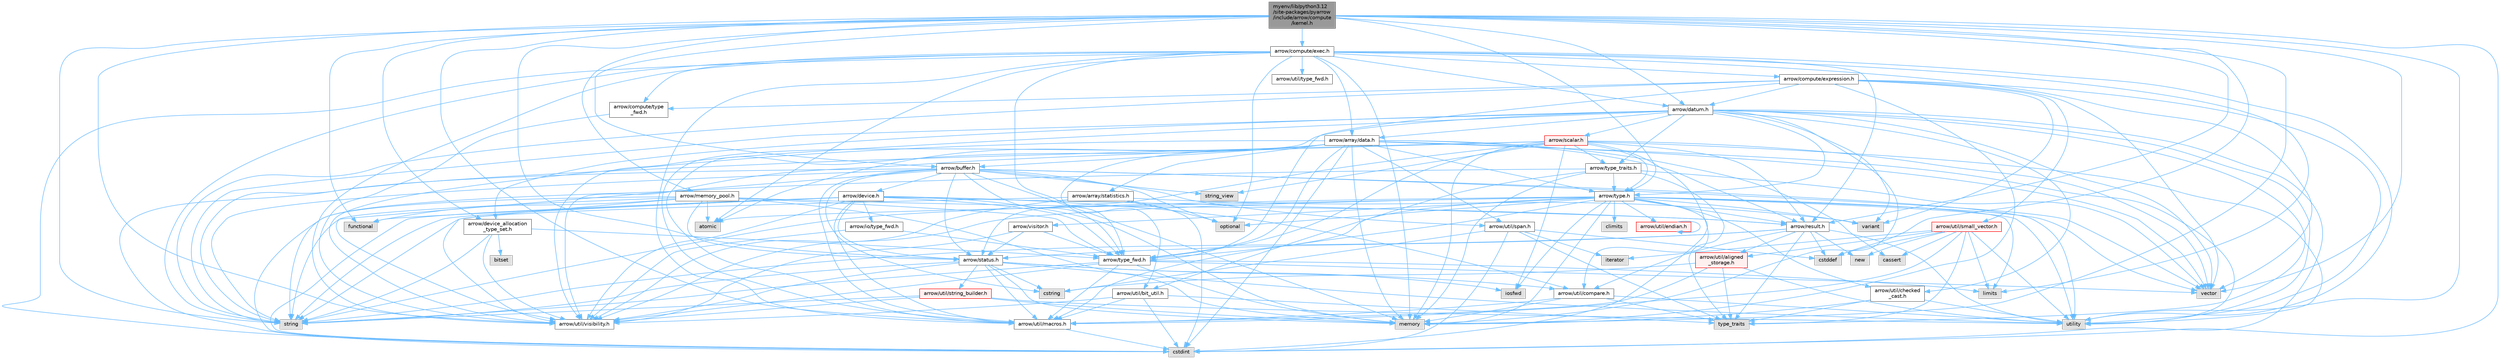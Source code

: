 digraph "myenv/lib/python3.12/site-packages/pyarrow/include/arrow/compute/kernel.h"
{
 // LATEX_PDF_SIZE
  bgcolor="transparent";
  edge [fontname=Helvetica,fontsize=10,labelfontname=Helvetica,labelfontsize=10];
  node [fontname=Helvetica,fontsize=10,shape=box,height=0.2,width=0.4];
  Node1 [id="Node000001",label="myenv/lib/python3.12\l/site-packages/pyarrow\l/include/arrow/compute\l/kernel.h",height=0.2,width=0.4,color="gray40", fillcolor="grey60", style="filled", fontcolor="black",tooltip=" "];
  Node1 -> Node2 [id="edge1_Node000001_Node000002",color="steelblue1",style="solid",tooltip=" "];
  Node2 [id="Node000002",label="cstddef",height=0.2,width=0.4,color="grey60", fillcolor="#E0E0E0", style="filled",tooltip=" "];
  Node1 -> Node3 [id="edge2_Node000001_Node000003",color="steelblue1",style="solid",tooltip=" "];
  Node3 [id="Node000003",label="cstdint",height=0.2,width=0.4,color="grey60", fillcolor="#E0E0E0", style="filled",tooltip=" "];
  Node1 -> Node4 [id="edge3_Node000001_Node000004",color="steelblue1",style="solid",tooltip=" "];
  Node4 [id="Node000004",label="functional",height=0.2,width=0.4,color="grey60", fillcolor="#E0E0E0", style="filled",tooltip=" "];
  Node1 -> Node5 [id="edge4_Node000001_Node000005",color="steelblue1",style="solid",tooltip=" "];
  Node5 [id="Node000005",label="memory",height=0.2,width=0.4,color="grey60", fillcolor="#E0E0E0", style="filled",tooltip=" "];
  Node1 -> Node6 [id="edge5_Node000001_Node000006",color="steelblue1",style="solid",tooltip=" "];
  Node6 [id="Node000006",label="string",height=0.2,width=0.4,color="grey60", fillcolor="#E0E0E0", style="filled",tooltip=" "];
  Node1 -> Node7 [id="edge6_Node000001_Node000007",color="steelblue1",style="solid",tooltip=" "];
  Node7 [id="Node000007",label="utility",height=0.2,width=0.4,color="grey60", fillcolor="#E0E0E0", style="filled",tooltip=" "];
  Node1 -> Node8 [id="edge7_Node000001_Node000008",color="steelblue1",style="solid",tooltip=" "];
  Node8 [id="Node000008",label="vector",height=0.2,width=0.4,color="grey60", fillcolor="#E0E0E0", style="filled",tooltip=" "];
  Node1 -> Node9 [id="edge8_Node000001_Node000009",color="steelblue1",style="solid",tooltip=" "];
  Node9 [id="Node000009",label="arrow/buffer.h",height=0.2,width=0.4,color="grey40", fillcolor="white", style="filled",URL="$buffer_8h.html",tooltip=" "];
  Node9 -> Node3 [id="edge9_Node000009_Node000003",color="steelblue1",style="solid",tooltip=" "];
  Node9 -> Node10 [id="edge10_Node000009_Node000010",color="steelblue1",style="solid",tooltip=" "];
  Node10 [id="Node000010",label="cstring",height=0.2,width=0.4,color="grey60", fillcolor="#E0E0E0", style="filled",tooltip=" "];
  Node9 -> Node5 [id="edge11_Node000009_Node000005",color="steelblue1",style="solid",tooltip=" "];
  Node9 -> Node11 [id="edge12_Node000009_Node000011",color="steelblue1",style="solid",tooltip=" "];
  Node11 [id="Node000011",label="optional",height=0.2,width=0.4,color="grey60", fillcolor="#E0E0E0", style="filled",tooltip=" "];
  Node9 -> Node6 [id="edge13_Node000009_Node000006",color="steelblue1",style="solid",tooltip=" "];
  Node9 -> Node12 [id="edge14_Node000009_Node000012",color="steelblue1",style="solid",tooltip=" "];
  Node12 [id="Node000012",label="string_view",height=0.2,width=0.4,color="grey60", fillcolor="#E0E0E0", style="filled",tooltip=" "];
  Node9 -> Node7 [id="edge15_Node000009_Node000007",color="steelblue1",style="solid",tooltip=" "];
  Node9 -> Node8 [id="edge16_Node000009_Node000008",color="steelblue1",style="solid",tooltip=" "];
  Node9 -> Node13 [id="edge17_Node000009_Node000013",color="steelblue1",style="solid",tooltip=" "];
  Node13 [id="Node000013",label="arrow/device.h",height=0.2,width=0.4,color="grey40", fillcolor="white", style="filled",URL="$device_8h.html",tooltip=" "];
  Node13 -> Node3 [id="edge18_Node000013_Node000003",color="steelblue1",style="solid",tooltip=" "];
  Node13 -> Node4 [id="edge19_Node000013_Node000004",color="steelblue1",style="solid",tooltip=" "];
  Node13 -> Node5 [id="edge20_Node000013_Node000005",color="steelblue1",style="solid",tooltip=" "];
  Node13 -> Node6 [id="edge21_Node000013_Node000006",color="steelblue1",style="solid",tooltip=" "];
  Node13 -> Node14 [id="edge22_Node000013_Node000014",color="steelblue1",style="solid",tooltip=" "];
  Node14 [id="Node000014",label="arrow/io/type_fwd.h",height=0.2,width=0.4,color="grey40", fillcolor="white", style="filled",URL="$arrow_2io_2type__fwd_8h.html",tooltip=" "];
  Node14 -> Node15 [id="edge23_Node000014_Node000015",color="steelblue1",style="solid",tooltip=" "];
  Node15 [id="Node000015",label="arrow/type_fwd.h",height=0.2,width=0.4,color="grey40", fillcolor="white", style="filled",URL="$arrow_2type__fwd_8h.html",tooltip=" "];
  Node15 -> Node16 [id="edge24_Node000015_Node000016",color="steelblue1",style="solid",tooltip=" "];
  Node16 [id="Node000016",label="limits",height=0.2,width=0.4,color="grey60", fillcolor="#E0E0E0", style="filled",tooltip=" "];
  Node15 -> Node5 [id="edge25_Node000015_Node000005",color="steelblue1",style="solid",tooltip=" "];
  Node15 -> Node6 [id="edge26_Node000015_Node000006",color="steelblue1",style="solid",tooltip=" "];
  Node15 -> Node8 [id="edge27_Node000015_Node000008",color="steelblue1",style="solid",tooltip=" "];
  Node15 -> Node17 [id="edge28_Node000015_Node000017",color="steelblue1",style="solid",tooltip=" "];
  Node17 [id="Node000017",label="arrow/util/macros.h",height=0.2,width=0.4,color="grey40", fillcolor="white", style="filled",URL="$macros_8h.html",tooltip=" "];
  Node17 -> Node3 [id="edge29_Node000017_Node000003",color="steelblue1",style="solid",tooltip=" "];
  Node15 -> Node18 [id="edge30_Node000015_Node000018",color="steelblue1",style="solid",tooltip=" "];
  Node18 [id="Node000018",label="arrow/util/visibility.h",height=0.2,width=0.4,color="grey40", fillcolor="white", style="filled",URL="$include_2arrow_2util_2visibility_8h.html",tooltip=" "];
  Node14 -> Node18 [id="edge31_Node000014_Node000018",color="steelblue1",style="solid",tooltip=" "];
  Node13 -> Node19 [id="edge32_Node000013_Node000019",color="steelblue1",style="solid",tooltip=" "];
  Node19 [id="Node000019",label="arrow/result.h",height=0.2,width=0.4,color="grey40", fillcolor="white", style="filled",URL="$result_8h.html",tooltip=" "];
  Node19 -> Node2 [id="edge33_Node000019_Node000002",color="steelblue1",style="solid",tooltip=" "];
  Node19 -> Node20 [id="edge34_Node000019_Node000020",color="steelblue1",style="solid",tooltip=" "];
  Node20 [id="Node000020",label="new",height=0.2,width=0.4,color="grey60", fillcolor="#E0E0E0", style="filled",tooltip=" "];
  Node19 -> Node6 [id="edge35_Node000019_Node000006",color="steelblue1",style="solid",tooltip=" "];
  Node19 -> Node21 [id="edge36_Node000019_Node000021",color="steelblue1",style="solid",tooltip=" "];
  Node21 [id="Node000021",label="type_traits",height=0.2,width=0.4,color="grey60", fillcolor="#E0E0E0", style="filled",tooltip=" "];
  Node19 -> Node7 [id="edge37_Node000019_Node000007",color="steelblue1",style="solid",tooltip=" "];
  Node19 -> Node22 [id="edge38_Node000019_Node000022",color="steelblue1",style="solid",tooltip=" "];
  Node22 [id="Node000022",label="arrow/status.h",height=0.2,width=0.4,color="grey40", fillcolor="white", style="filled",URL="$status_8h.html",tooltip=" "];
  Node22 -> Node10 [id="edge39_Node000022_Node000010",color="steelblue1",style="solid",tooltip=" "];
  Node22 -> Node23 [id="edge40_Node000022_Node000023",color="steelblue1",style="solid",tooltip=" "];
  Node23 [id="Node000023",label="iosfwd",height=0.2,width=0.4,color="grey60", fillcolor="#E0E0E0", style="filled",tooltip=" "];
  Node22 -> Node5 [id="edge41_Node000022_Node000005",color="steelblue1",style="solid",tooltip=" "];
  Node22 -> Node6 [id="edge42_Node000022_Node000006",color="steelblue1",style="solid",tooltip=" "];
  Node22 -> Node7 [id="edge43_Node000022_Node000007",color="steelblue1",style="solid",tooltip=" "];
  Node22 -> Node24 [id="edge44_Node000022_Node000024",color="steelblue1",style="solid",tooltip=" "];
  Node24 [id="Node000024",label="arrow/util/compare.h",height=0.2,width=0.4,color="grey40", fillcolor="white", style="filled",URL="$util_2compare_8h.html",tooltip=" "];
  Node24 -> Node5 [id="edge45_Node000024_Node000005",color="steelblue1",style="solid",tooltip=" "];
  Node24 -> Node21 [id="edge46_Node000024_Node000021",color="steelblue1",style="solid",tooltip=" "];
  Node24 -> Node7 [id="edge47_Node000024_Node000007",color="steelblue1",style="solid",tooltip=" "];
  Node24 -> Node17 [id="edge48_Node000024_Node000017",color="steelblue1",style="solid",tooltip=" "];
  Node22 -> Node17 [id="edge49_Node000022_Node000017",color="steelblue1",style="solid",tooltip=" "];
  Node22 -> Node25 [id="edge50_Node000022_Node000025",color="steelblue1",style="solid",tooltip=" "];
  Node25 [id="Node000025",label="arrow/util/string_builder.h",height=0.2,width=0.4,color="red", fillcolor="#FFF0F0", style="filled",URL="$string__builder_8h.html",tooltip=" "];
  Node25 -> Node5 [id="edge51_Node000025_Node000005",color="steelblue1",style="solid",tooltip=" "];
  Node25 -> Node6 [id="edge52_Node000025_Node000006",color="steelblue1",style="solid",tooltip=" "];
  Node25 -> Node7 [id="edge53_Node000025_Node000007",color="steelblue1",style="solid",tooltip=" "];
  Node25 -> Node18 [id="edge54_Node000025_Node000018",color="steelblue1",style="solid",tooltip=" "];
  Node22 -> Node18 [id="edge55_Node000022_Node000018",color="steelblue1",style="solid",tooltip=" "];
  Node19 -> Node27 [id="edge56_Node000019_Node000027",color="steelblue1",style="solid",tooltip=" "];
  Node27 [id="Node000027",label="arrow/util/aligned\l_storage.h",height=0.2,width=0.4,color="red", fillcolor="#FFF0F0", style="filled",URL="$aligned__storage_8h.html",tooltip=" "];
  Node27 -> Node10 [id="edge57_Node000027_Node000010",color="steelblue1",style="solid",tooltip=" "];
  Node27 -> Node21 [id="edge58_Node000027_Node000021",color="steelblue1",style="solid",tooltip=" "];
  Node27 -> Node7 [id="edge59_Node000027_Node000007",color="steelblue1",style="solid",tooltip=" "];
  Node27 -> Node17 [id="edge60_Node000027_Node000017",color="steelblue1",style="solid",tooltip=" "];
  Node19 -> Node24 [id="edge61_Node000019_Node000024",color="steelblue1",style="solid",tooltip=" "];
  Node13 -> Node22 [id="edge62_Node000013_Node000022",color="steelblue1",style="solid",tooltip=" "];
  Node13 -> Node15 [id="edge63_Node000013_Node000015",color="steelblue1",style="solid",tooltip=" "];
  Node13 -> Node24 [id="edge64_Node000013_Node000024",color="steelblue1",style="solid",tooltip=" "];
  Node13 -> Node17 [id="edge65_Node000013_Node000017",color="steelblue1",style="solid",tooltip=" "];
  Node13 -> Node18 [id="edge66_Node000013_Node000018",color="steelblue1",style="solid",tooltip=" "];
  Node9 -> Node22 [id="edge67_Node000009_Node000022",color="steelblue1",style="solid",tooltip=" "];
  Node9 -> Node15 [id="edge68_Node000009_Node000015",color="steelblue1",style="solid",tooltip=" "];
  Node9 -> Node17 [id="edge69_Node000009_Node000017",color="steelblue1",style="solid",tooltip=" "];
  Node9 -> Node29 [id="edge70_Node000009_Node000029",color="steelblue1",style="solid",tooltip=" "];
  Node29 [id="Node000029",label="arrow/util/span.h",height=0.2,width=0.4,color="grey40", fillcolor="white", style="filled",URL="$span_8h.html",tooltip=" "];
  Node29 -> Node2 [id="edge71_Node000029_Node000002",color="steelblue1",style="solid",tooltip=" "];
  Node29 -> Node3 [id="edge72_Node000029_Node000003",color="steelblue1",style="solid",tooltip=" "];
  Node29 -> Node10 [id="edge73_Node000029_Node000010",color="steelblue1",style="solid",tooltip=" "];
  Node29 -> Node30 [id="edge74_Node000029_Node000030",color="steelblue1",style="solid",tooltip=" "];
  Node30 [id="Node000030",label="iterator",height=0.2,width=0.4,color="grey60", fillcolor="#E0E0E0", style="filled",tooltip=" "];
  Node29 -> Node21 [id="edge75_Node000029_Node000021",color="steelblue1",style="solid",tooltip=" "];
  Node9 -> Node18 [id="edge76_Node000009_Node000018",color="steelblue1",style="solid",tooltip=" "];
  Node1 -> Node31 [id="edge77_Node000001_Node000031",color="steelblue1",style="solid",tooltip=" "];
  Node31 [id="Node000031",label="arrow/compute/exec.h",height=0.2,width=0.4,color="grey40", fillcolor="white", style="filled",URL="$exec_8h.html",tooltip=" "];
  Node31 -> Node32 [id="edge78_Node000031_Node000032",color="steelblue1",style="solid",tooltip=" "];
  Node32 [id="Node000032",label="atomic",height=0.2,width=0.4,color="grey60", fillcolor="#E0E0E0", style="filled",tooltip=" "];
  Node31 -> Node3 [id="edge79_Node000031_Node000003",color="steelblue1",style="solid",tooltip=" "];
  Node31 -> Node16 [id="edge80_Node000031_Node000016",color="steelblue1",style="solid",tooltip=" "];
  Node31 -> Node5 [id="edge81_Node000031_Node000005",color="steelblue1",style="solid",tooltip=" "];
  Node31 -> Node11 [id="edge82_Node000031_Node000011",color="steelblue1",style="solid",tooltip=" "];
  Node31 -> Node6 [id="edge83_Node000031_Node000006",color="steelblue1",style="solid",tooltip=" "];
  Node31 -> Node7 [id="edge84_Node000031_Node000007",color="steelblue1",style="solid",tooltip=" "];
  Node31 -> Node8 [id="edge85_Node000031_Node000008",color="steelblue1",style="solid",tooltip=" "];
  Node31 -> Node33 [id="edge86_Node000031_Node000033",color="steelblue1",style="solid",tooltip=" "];
  Node33 [id="Node000033",label="arrow/array/data.h",height=0.2,width=0.4,color="grey40", fillcolor="white", style="filled",URL="$data_8h.html",tooltip=" "];
  Node33 -> Node32 [id="edge87_Node000033_Node000032",color="steelblue1",style="solid",tooltip=" "];
  Node33 -> Node34 [id="edge88_Node000033_Node000034",color="steelblue1",style="solid",tooltip=" "];
  Node34 [id="Node000034",label="cassert",height=0.2,width=0.4,color="grey60", fillcolor="#E0E0E0", style="filled",tooltip=" "];
  Node33 -> Node3 [id="edge89_Node000033_Node000003",color="steelblue1",style="solid",tooltip=" "];
  Node33 -> Node5 [id="edge90_Node000033_Node000005",color="steelblue1",style="solid",tooltip=" "];
  Node33 -> Node7 [id="edge91_Node000033_Node000007",color="steelblue1",style="solid",tooltip=" "];
  Node33 -> Node8 [id="edge92_Node000033_Node000008",color="steelblue1",style="solid",tooltip=" "];
  Node33 -> Node35 [id="edge93_Node000033_Node000035",color="steelblue1",style="solid",tooltip=" "];
  Node35 [id="Node000035",label="arrow/array/statistics.h",height=0.2,width=0.4,color="grey40", fillcolor="white", style="filled",URL="$arrow_2array_2statistics_8h.html",tooltip=" "];
  Node35 -> Node3 [id="edge94_Node000035_Node000003",color="steelblue1",style="solid",tooltip=" "];
  Node35 -> Node11 [id="edge95_Node000035_Node000011",color="steelblue1",style="solid",tooltip=" "];
  Node35 -> Node6 [id="edge96_Node000035_Node000006",color="steelblue1",style="solid",tooltip=" "];
  Node35 -> Node36 [id="edge97_Node000035_Node000036",color="steelblue1",style="solid",tooltip=" "];
  Node36 [id="Node000036",label="variant",height=0.2,width=0.4,color="grey60", fillcolor="#E0E0E0", style="filled",tooltip=" "];
  Node35 -> Node18 [id="edge98_Node000035_Node000018",color="steelblue1",style="solid",tooltip=" "];
  Node33 -> Node9 [id="edge99_Node000033_Node000009",color="steelblue1",style="solid",tooltip=" "];
  Node33 -> Node19 [id="edge100_Node000033_Node000019",color="steelblue1",style="solid",tooltip=" "];
  Node33 -> Node37 [id="edge101_Node000033_Node000037",color="steelblue1",style="solid",tooltip=" "];
  Node37 [id="Node000037",label="arrow/type.h",height=0.2,width=0.4,color="grey40", fillcolor="white", style="filled",URL="$type_8h.html",tooltip=" "];
  Node37 -> Node32 [id="edge102_Node000037_Node000032",color="steelblue1",style="solid",tooltip=" "];
  Node37 -> Node38 [id="edge103_Node000037_Node000038",color="steelblue1",style="solid",tooltip=" "];
  Node38 [id="Node000038",label="climits",height=0.2,width=0.4,color="grey60", fillcolor="#E0E0E0", style="filled",tooltip=" "];
  Node37 -> Node3 [id="edge104_Node000037_Node000003",color="steelblue1",style="solid",tooltip=" "];
  Node37 -> Node23 [id="edge105_Node000037_Node000023",color="steelblue1",style="solid",tooltip=" "];
  Node37 -> Node16 [id="edge106_Node000037_Node000016",color="steelblue1",style="solid",tooltip=" "];
  Node37 -> Node5 [id="edge107_Node000037_Node000005",color="steelblue1",style="solid",tooltip=" "];
  Node37 -> Node11 [id="edge108_Node000037_Node000011",color="steelblue1",style="solid",tooltip=" "];
  Node37 -> Node6 [id="edge109_Node000037_Node000006",color="steelblue1",style="solid",tooltip=" "];
  Node37 -> Node7 [id="edge110_Node000037_Node000007",color="steelblue1",style="solid",tooltip=" "];
  Node37 -> Node36 [id="edge111_Node000037_Node000036",color="steelblue1",style="solid",tooltip=" "];
  Node37 -> Node8 [id="edge112_Node000037_Node000008",color="steelblue1",style="solid",tooltip=" "];
  Node37 -> Node19 [id="edge113_Node000037_Node000019",color="steelblue1",style="solid",tooltip=" "];
  Node37 -> Node15 [id="edge114_Node000037_Node000015",color="steelblue1",style="solid",tooltip=" "];
  Node37 -> Node39 [id="edge115_Node000037_Node000039",color="steelblue1",style="solid",tooltip=" "];
  Node39 [id="Node000039",label="arrow/util/checked\l_cast.h",height=0.2,width=0.4,color="grey40", fillcolor="white", style="filled",URL="$checked__cast_8h.html",tooltip=" "];
  Node39 -> Node5 [id="edge116_Node000039_Node000005",color="steelblue1",style="solid",tooltip=" "];
  Node39 -> Node21 [id="edge117_Node000039_Node000021",color="steelblue1",style="solid",tooltip=" "];
  Node39 -> Node7 [id="edge118_Node000039_Node000007",color="steelblue1",style="solid",tooltip=" "];
  Node37 -> Node40 [id="edge119_Node000037_Node000040",color="steelblue1",style="solid",tooltip=" "];
  Node40 [id="Node000040",label="arrow/util/endian.h",height=0.2,width=0.4,color="red", fillcolor="#FFF0F0", style="filled",URL="$endian_8h.html",tooltip=" "];
  Node40 -> Node40 [id="edge120_Node000040_Node000040",color="steelblue1",style="solid",tooltip=" "];
  Node37 -> Node17 [id="edge121_Node000037_Node000017",color="steelblue1",style="solid",tooltip=" "];
  Node37 -> Node18 [id="edge122_Node000037_Node000018",color="steelblue1",style="solid",tooltip=" "];
  Node37 -> Node45 [id="edge123_Node000037_Node000045",color="steelblue1",style="solid",tooltip=" "];
  Node45 [id="Node000045",label="arrow/visitor.h",height=0.2,width=0.4,color="grey40", fillcolor="white", style="filled",URL="$visitor_8h.html",tooltip=" "];
  Node45 -> Node22 [id="edge124_Node000045_Node000022",color="steelblue1",style="solid",tooltip=" "];
  Node45 -> Node15 [id="edge125_Node000045_Node000015",color="steelblue1",style="solid",tooltip=" "];
  Node45 -> Node18 [id="edge126_Node000045_Node000018",color="steelblue1",style="solid",tooltip=" "];
  Node33 -> Node15 [id="edge127_Node000033_Node000015",color="steelblue1",style="solid",tooltip=" "];
  Node33 -> Node46 [id="edge128_Node000033_Node000046",color="steelblue1",style="solid",tooltip=" "];
  Node46 [id="Node000046",label="arrow/util/bit_util.h",height=0.2,width=0.4,color="grey40", fillcolor="white", style="filled",URL="$bit__util_8h.html",tooltip=" "];
  Node46 -> Node3 [id="edge129_Node000046_Node000003",color="steelblue1",style="solid",tooltip=" "];
  Node46 -> Node21 [id="edge130_Node000046_Node000021",color="steelblue1",style="solid",tooltip=" "];
  Node46 -> Node17 [id="edge131_Node000046_Node000017",color="steelblue1",style="solid",tooltip=" "];
  Node46 -> Node18 [id="edge132_Node000046_Node000018",color="steelblue1",style="solid",tooltip=" "];
  Node33 -> Node17 [id="edge133_Node000033_Node000017",color="steelblue1",style="solid",tooltip=" "];
  Node33 -> Node29 [id="edge134_Node000033_Node000029",color="steelblue1",style="solid",tooltip=" "];
  Node33 -> Node18 [id="edge135_Node000033_Node000018",color="steelblue1",style="solid",tooltip=" "];
  Node31 -> Node47 [id="edge136_Node000031_Node000047",color="steelblue1",style="solid",tooltip=" "];
  Node47 [id="Node000047",label="arrow/compute/expression.h",height=0.2,width=0.4,color="grey40", fillcolor="white", style="filled",URL="$expression_8h.html",tooltip=" "];
  Node47 -> Node5 [id="edge137_Node000047_Node000005",color="steelblue1",style="solid",tooltip=" "];
  Node47 -> Node6 [id="edge138_Node000047_Node000006",color="steelblue1",style="solid",tooltip=" "];
  Node47 -> Node7 [id="edge139_Node000047_Node000007",color="steelblue1",style="solid",tooltip=" "];
  Node47 -> Node36 [id="edge140_Node000047_Node000036",color="steelblue1",style="solid",tooltip=" "];
  Node47 -> Node8 [id="edge141_Node000047_Node000008",color="steelblue1",style="solid",tooltip=" "];
  Node47 -> Node48 [id="edge142_Node000047_Node000048",color="steelblue1",style="solid",tooltip=" "];
  Node48 [id="Node000048",label="arrow/compute/type\l_fwd.h",height=0.2,width=0.4,color="grey40", fillcolor="white", style="filled",URL="$arrow_2compute_2type__fwd_8h.html",tooltip=" "];
  Node48 -> Node18 [id="edge143_Node000048_Node000018",color="steelblue1",style="solid",tooltip=" "];
  Node47 -> Node49 [id="edge144_Node000047_Node000049",color="steelblue1",style="solid",tooltip=" "];
  Node49 [id="Node000049",label="arrow/datum.h",height=0.2,width=0.4,color="grey40", fillcolor="white", style="filled",URL="$datum_8h.html",tooltip=" "];
  Node49 -> Node3 [id="edge145_Node000049_Node000003",color="steelblue1",style="solid",tooltip=" "];
  Node49 -> Node5 [id="edge146_Node000049_Node000005",color="steelblue1",style="solid",tooltip=" "];
  Node49 -> Node6 [id="edge147_Node000049_Node000006",color="steelblue1",style="solid",tooltip=" "];
  Node49 -> Node21 [id="edge148_Node000049_Node000021",color="steelblue1",style="solid",tooltip=" "];
  Node49 -> Node7 [id="edge149_Node000049_Node000007",color="steelblue1",style="solid",tooltip=" "];
  Node49 -> Node36 [id="edge150_Node000049_Node000036",color="steelblue1",style="solid",tooltip=" "];
  Node49 -> Node8 [id="edge151_Node000049_Node000008",color="steelblue1",style="solid",tooltip=" "];
  Node49 -> Node33 [id="edge152_Node000049_Node000033",color="steelblue1",style="solid",tooltip=" "];
  Node49 -> Node50 [id="edge153_Node000049_Node000050",color="steelblue1",style="solid",tooltip=" "];
  Node50 [id="Node000050",label="arrow/device_allocation\l_type_set.h",height=0.2,width=0.4,color="grey40", fillcolor="white", style="filled",URL="$device__allocation__type__set_8h.html",tooltip=" "];
  Node50 -> Node51 [id="edge154_Node000050_Node000051",color="steelblue1",style="solid",tooltip=" "];
  Node51 [id="Node000051",label="bitset",height=0.2,width=0.4,color="grey60", fillcolor="#E0E0E0", style="filled",tooltip=" "];
  Node50 -> Node6 [id="edge155_Node000050_Node000006",color="steelblue1",style="solid",tooltip=" "];
  Node50 -> Node15 [id="edge156_Node000050_Node000015",color="steelblue1",style="solid",tooltip=" "];
  Node50 -> Node18 [id="edge157_Node000050_Node000018",color="steelblue1",style="solid",tooltip=" "];
  Node49 -> Node52 [id="edge158_Node000049_Node000052",color="steelblue1",style="solid",tooltip=" "];
  Node52 [id="Node000052",label="arrow/scalar.h",height=0.2,width=0.4,color="red", fillcolor="#FFF0F0", style="filled",URL="$scalar_8h.html",tooltip=" "];
  Node52 -> Node23 [id="edge159_Node000052_Node000023",color="steelblue1",style="solid",tooltip=" "];
  Node52 -> Node5 [id="edge160_Node000052_Node000005",color="steelblue1",style="solid",tooltip=" "];
  Node52 -> Node6 [id="edge161_Node000052_Node000006",color="steelblue1",style="solid",tooltip=" "];
  Node52 -> Node12 [id="edge162_Node000052_Node000012",color="steelblue1",style="solid",tooltip=" "];
  Node52 -> Node7 [id="edge163_Node000052_Node000007",color="steelblue1",style="solid",tooltip=" "];
  Node52 -> Node8 [id="edge164_Node000052_Node000008",color="steelblue1",style="solid",tooltip=" "];
  Node52 -> Node19 [id="edge165_Node000052_Node000019",color="steelblue1",style="solid",tooltip=" "];
  Node52 -> Node22 [id="edge166_Node000052_Node000022",color="steelblue1",style="solid",tooltip=" "];
  Node52 -> Node37 [id="edge167_Node000052_Node000037",color="steelblue1",style="solid",tooltip=" "];
  Node52 -> Node15 [id="edge168_Node000052_Node000015",color="steelblue1",style="solid",tooltip=" "];
  Node52 -> Node57 [id="edge169_Node000052_Node000057",color="steelblue1",style="solid",tooltip=" "];
  Node57 [id="Node000057",label="arrow/type_traits.h",height=0.2,width=0.4,color="grey40", fillcolor="white", style="filled",URL="$include_2arrow_2type__traits_8h.html",tooltip=" "];
  Node57 -> Node5 [id="edge170_Node000057_Node000005",color="steelblue1",style="solid",tooltip=" "];
  Node57 -> Node6 [id="edge171_Node000057_Node000006",color="steelblue1",style="solid",tooltip=" "];
  Node57 -> Node21 [id="edge172_Node000057_Node000021",color="steelblue1",style="solid",tooltip=" "];
  Node57 -> Node8 [id="edge173_Node000057_Node000008",color="steelblue1",style="solid",tooltip=" "];
  Node57 -> Node37 [id="edge174_Node000057_Node000037",color="steelblue1",style="solid",tooltip=" "];
  Node57 -> Node46 [id="edge175_Node000057_Node000046",color="steelblue1",style="solid",tooltip=" "];
  Node52 -> Node24 [id="edge176_Node000052_Node000024",color="steelblue1",style="solid",tooltip=" "];
  Node52 -> Node18 [id="edge177_Node000052_Node000018",color="steelblue1",style="solid",tooltip=" "];
  Node49 -> Node37 [id="edge178_Node000049_Node000037",color="steelblue1",style="solid",tooltip=" "];
  Node49 -> Node57 [id="edge179_Node000049_Node000057",color="steelblue1",style="solid",tooltip=" "];
  Node49 -> Node39 [id="edge180_Node000049_Node000039",color="steelblue1",style="solid",tooltip=" "];
  Node49 -> Node17 [id="edge181_Node000049_Node000017",color="steelblue1",style="solid",tooltip=" "];
  Node49 -> Node18 [id="edge182_Node000049_Node000018",color="steelblue1",style="solid",tooltip=" "];
  Node47 -> Node15 [id="edge183_Node000047_Node000015",color="steelblue1",style="solid",tooltip=" "];
  Node47 -> Node62 [id="edge184_Node000047_Node000062",color="steelblue1",style="solid",tooltip=" "];
  Node62 [id="Node000062",label="arrow/util/small_vector.h",height=0.2,width=0.4,color="red", fillcolor="#FFF0F0", style="filled",URL="$small__vector_8h.html",tooltip=" "];
  Node62 -> Node34 [id="edge185_Node000062_Node000034",color="steelblue1",style="solid",tooltip=" "];
  Node62 -> Node2 [id="edge186_Node000062_Node000002",color="steelblue1",style="solid",tooltip=" "];
  Node62 -> Node30 [id="edge187_Node000062_Node000030",color="steelblue1",style="solid",tooltip=" "];
  Node62 -> Node16 [id="edge188_Node000062_Node000016",color="steelblue1",style="solid",tooltip=" "];
  Node62 -> Node20 [id="edge189_Node000062_Node000020",color="steelblue1",style="solid",tooltip=" "];
  Node62 -> Node21 [id="edge190_Node000062_Node000021",color="steelblue1",style="solid",tooltip=" "];
  Node62 -> Node7 [id="edge191_Node000062_Node000007",color="steelblue1",style="solid",tooltip=" "];
  Node62 -> Node27 [id="edge192_Node000062_Node000027",color="steelblue1",style="solid",tooltip=" "];
  Node62 -> Node17 [id="edge193_Node000062_Node000017",color="steelblue1",style="solid",tooltip=" "];
  Node31 -> Node48 [id="edge194_Node000031_Node000048",color="steelblue1",style="solid",tooltip=" "];
  Node31 -> Node49 [id="edge195_Node000031_Node000049",color="steelblue1",style="solid",tooltip=" "];
  Node31 -> Node19 [id="edge196_Node000031_Node000019",color="steelblue1",style="solid",tooltip=" "];
  Node31 -> Node15 [id="edge197_Node000031_Node000015",color="steelblue1",style="solid",tooltip=" "];
  Node31 -> Node17 [id="edge198_Node000031_Node000017",color="steelblue1",style="solid",tooltip=" "];
  Node31 -> Node64 [id="edge199_Node000031_Node000064",color="steelblue1",style="solid",tooltip=" "];
  Node64 [id="Node000064",label="arrow/util/type_fwd.h",height=0.2,width=0.4,color="grey40", fillcolor="white", style="filled",URL="$arrow_2util_2type__fwd_8h.html",tooltip=" "];
  Node31 -> Node18 [id="edge200_Node000031_Node000018",color="steelblue1",style="solid",tooltip=" "];
  Node1 -> Node49 [id="edge201_Node000001_Node000049",color="steelblue1",style="solid",tooltip=" "];
  Node1 -> Node50 [id="edge202_Node000001_Node000050",color="steelblue1",style="solid",tooltip=" "];
  Node1 -> Node65 [id="edge203_Node000001_Node000065",color="steelblue1",style="solid",tooltip=" "];
  Node65 [id="Node000065",label="arrow/memory_pool.h",height=0.2,width=0.4,color="grey40", fillcolor="white", style="filled",URL="$memory__pool_8h.html",tooltip=" "];
  Node65 -> Node32 [id="edge204_Node000065_Node000032",color="steelblue1",style="solid",tooltip=" "];
  Node65 -> Node3 [id="edge205_Node000065_Node000003",color="steelblue1",style="solid",tooltip=" "];
  Node65 -> Node4 [id="edge206_Node000065_Node000004",color="steelblue1",style="solid",tooltip=" "];
  Node65 -> Node5 [id="edge207_Node000065_Node000005",color="steelblue1",style="solid",tooltip=" "];
  Node65 -> Node6 [id="edge208_Node000065_Node000006",color="steelblue1",style="solid",tooltip=" "];
  Node65 -> Node19 [id="edge209_Node000065_Node000019",color="steelblue1",style="solid",tooltip=" "];
  Node65 -> Node22 [id="edge210_Node000065_Node000022",color="steelblue1",style="solid",tooltip=" "];
  Node65 -> Node15 [id="edge211_Node000065_Node000015",color="steelblue1",style="solid",tooltip=" "];
  Node65 -> Node18 [id="edge212_Node000065_Node000018",color="steelblue1",style="solid",tooltip=" "];
  Node1 -> Node19 [id="edge213_Node000001_Node000019",color="steelblue1",style="solid",tooltip=" "];
  Node1 -> Node22 [id="edge214_Node000001_Node000022",color="steelblue1",style="solid",tooltip=" "];
  Node1 -> Node37 [id="edge215_Node000001_Node000037",color="steelblue1",style="solid",tooltip=" "];
  Node1 -> Node17 [id="edge216_Node000001_Node000017",color="steelblue1",style="solid",tooltip=" "];
  Node1 -> Node18 [id="edge217_Node000001_Node000018",color="steelblue1",style="solid",tooltip=" "];
}
